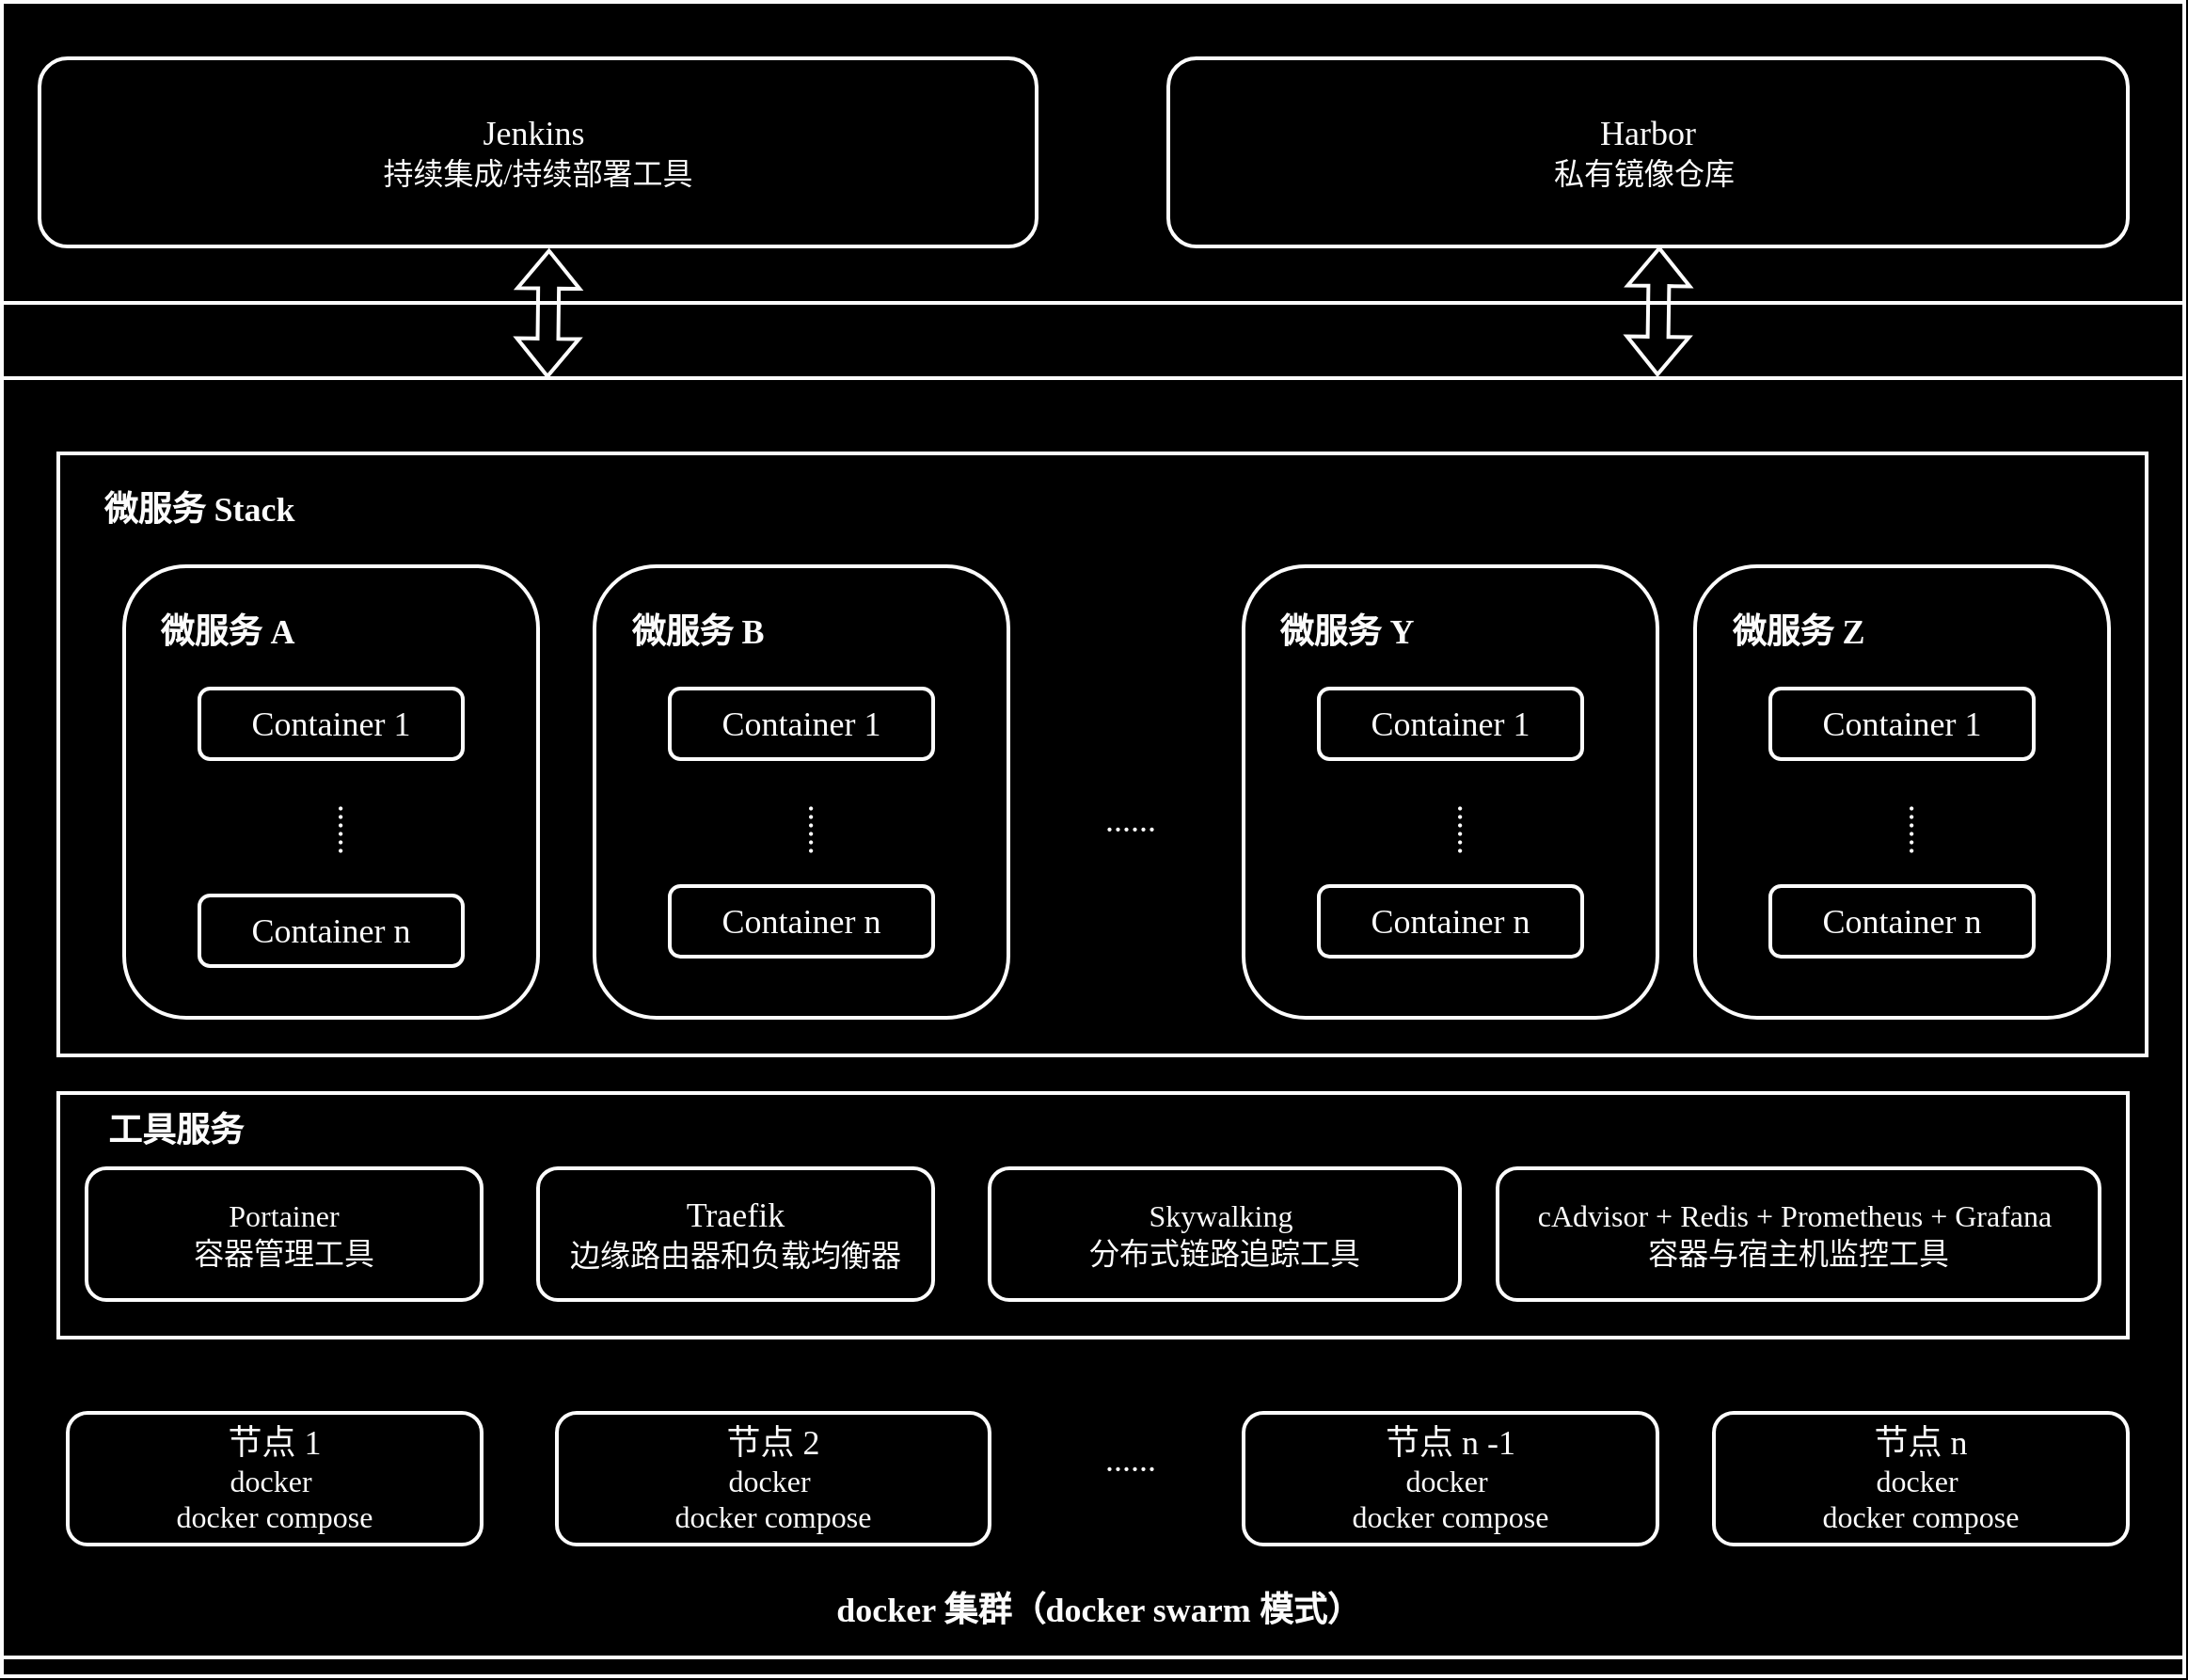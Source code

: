 <mxfile version="24.2.7" type="github">
  <diagram id="C5RBs43oDa-KdzZeNtuy" name="Page-1">
    <mxGraphModel dx="2131" dy="1884" grid="1" gridSize="10" guides="1" tooltips="1" connect="1" arrows="1" fold="1" page="1" pageScale="1" pageWidth="827" pageHeight="1169" background="#000000" math="0" shadow="0">
      <root>
        <mxCell id="WIyWlLk6GJQsqaUBKTNV-0" />
        <mxCell id="WIyWlLk6GJQsqaUBKTNV-1" parent="WIyWlLk6GJQsqaUBKTNV-0" />
        <mxCell id="_ukXYbJVCE4wGKFz86gu-96" value="" style="rounded=0;whiteSpace=wrap;html=1;fontSize=12;glass=0;strokeWidth=2;shadow=0;fillColor=none;fontColor=#FCFCFC;labelBackgroundColor=none;container=0;strokeColor=#FCFCFC;" vertex="1" parent="WIyWlLk6GJQsqaUBKTNV-1">
          <mxGeometry x="-510" y="430" width="1100" height="130" as="geometry" />
        </mxCell>
        <mxCell id="_ukXYbJVCE4wGKFz86gu-115" value="" style="group;fillColor=none;fontColor=#FCFCFC;labelBackgroundColor=#000000;strokeColor=#FCFCFC;strokeWidth=2;container=0;" vertex="1" connectable="0" parent="WIyWlLk6GJQsqaUBKTNV-1">
          <mxGeometry x="-540" y="-150" width="1160" height="890" as="geometry" />
        </mxCell>
        <mxCell id="_ukXYbJVCE4wGKFz86gu-116" value="" style="edgeStyle=orthogonalEdgeStyle;rounded=0;orthogonalLoop=1;jettySize=auto;html=1;labelBackgroundColor=#000000;" edge="1" parent="WIyWlLk6GJQsqaUBKTNV-1">
          <mxGeometry relative="1" as="geometry">
            <mxPoint x="90" y="-50" as="sourcePoint" />
            <mxPoint x="210" y="100" as="targetPoint" />
          </mxGeometry>
        </mxCell>
        <mxCell id="_ukXYbJVCE4wGKFz86gu-5" value="" style="rounded=0;whiteSpace=wrap;html=1;fontSize=12;glass=0;strokeWidth=2;shadow=0;fillColor=none;fontColor=#FCFCFC;labelBackgroundColor=#000000;strokeColor=#FCFCFC;container=0;" vertex="1" parent="WIyWlLk6GJQsqaUBKTNV-1">
          <mxGeometry x="-540" y="50" width="1160" height="680" as="geometry" />
        </mxCell>
        <mxCell id="_ukXYbJVCE4wGKFz86gu-1" value="&lt;font style=&quot;font-size: 18px;&quot; face=&quot;Times New Roman&quot;&gt;节点 1&lt;/font&gt;&lt;div&gt;&lt;font size=&quot;3&quot; style=&quot;&quot; face=&quot;Times New Roman&quot;&gt;docker&amp;nbsp;&lt;/font&gt;&lt;/div&gt;&lt;div&gt;&lt;font size=&quot;3&quot; style=&quot;&quot; face=&quot;Times New Roman&quot;&gt;docker compose&lt;/font&gt;&lt;/div&gt;" style="rounded=1;whiteSpace=wrap;html=1;fontSize=12;glass=0;strokeWidth=2;shadow=0;fontColor=#FCFCFC;labelBackgroundColor=none;container=0;fillColor=none;strokeColor=#FCFCFC;" vertex="1" parent="WIyWlLk6GJQsqaUBKTNV-1">
          <mxGeometry x="-505" y="600" width="220" height="70" as="geometry" />
        </mxCell>
        <mxCell id="_ukXYbJVCE4wGKFz86gu-6" value="&lt;font face=&quot;Times New Roman&quot; style=&quot;font-size: 18px;&quot;&gt;docker 集群（docker swarm 模式）&lt;/font&gt;" style="text;html=1;align=center;verticalAlign=middle;whiteSpace=wrap;rounded=0;fontColor=#FCFCFC;labelBackgroundColor=none;container=0;fontStyle=1" vertex="1" parent="WIyWlLk6GJQsqaUBKTNV-1">
          <mxGeometry x="-102.5" y="670" width="290" height="70" as="geometry" />
        </mxCell>
        <mxCell id="_ukXYbJVCE4wGKFz86gu-8" value="&lt;font style=&quot;font-size: 18px;&quot; face=&quot;Times New Roman&quot;&gt;......&lt;/font&gt;" style="text;html=1;align=center;verticalAlign=middle;whiteSpace=wrap;rounded=0;fontColor=#FCFCFC;labelBackgroundColor=none;container=0;" vertex="1" parent="WIyWlLk6GJQsqaUBKTNV-1">
          <mxGeometry x="20" y="610" width="80" height="30" as="geometry" />
        </mxCell>
        <mxCell id="_ukXYbJVCE4wGKFz86gu-18" value="&lt;font style=&quot;font-size: 18px;&quot; face=&quot;Times New Roman&quot;&gt;节点 2&lt;/font&gt;&lt;div&gt;&lt;font size=&quot;3&quot; style=&quot;&quot; face=&quot;Times New Roman&quot;&gt;docker&amp;nbsp;&lt;/font&gt;&lt;/div&gt;&lt;div&gt;&lt;font size=&quot;3&quot; style=&quot;&quot; face=&quot;Times New Roman&quot;&gt;docker compose&lt;/font&gt;&lt;/div&gt;" style="rounded=1;whiteSpace=wrap;html=1;fontSize=12;glass=0;strokeWidth=2;shadow=0;fontColor=#FCFCFC;labelBackgroundColor=none;container=0;fillColor=none;strokeColor=#FCFCFC;" vertex="1" parent="WIyWlLk6GJQsqaUBKTNV-1">
          <mxGeometry x="-245" y="600" width="230" height="70" as="geometry" />
        </mxCell>
        <mxCell id="_ukXYbJVCE4wGKFz86gu-19" value="&lt;font style=&quot;font-size: 18px;&quot; face=&quot;Times New Roman&quot;&gt;节点 n&lt;/font&gt;&lt;div&gt;&lt;font size=&quot;3&quot; style=&quot;&quot; face=&quot;Times New Roman&quot;&gt;docker&amp;nbsp;&lt;/font&gt;&lt;/div&gt;&lt;div&gt;&lt;font size=&quot;3&quot; style=&quot;&quot; face=&quot;Times New Roman&quot;&gt;docker compose&lt;/font&gt;&lt;/div&gt;" style="rounded=1;whiteSpace=wrap;html=1;fontSize=12;glass=0;strokeWidth=2;shadow=0;fontColor=#FCFCFC;labelBackgroundColor=none;container=0;fillColor=none;strokeColor=#FCFCFC;" vertex="1" parent="WIyWlLk6GJQsqaUBKTNV-1">
          <mxGeometry x="370" y="600" width="220" height="70" as="geometry" />
        </mxCell>
        <mxCell id="_ukXYbJVCE4wGKFz86gu-20" value="&lt;font style=&quot;font-size: 18px;&quot; face=&quot;Times New Roman&quot;&gt;节点 n -1&lt;/font&gt;&lt;div&gt;&lt;font size=&quot;3&quot; style=&quot;&quot; face=&quot;Times New Roman&quot;&gt;docker&amp;nbsp;&lt;/font&gt;&lt;/div&gt;&lt;div&gt;&lt;font size=&quot;3&quot; style=&quot;&quot; face=&quot;Times New Roman&quot;&gt;docker compose&lt;/font&gt;&lt;/div&gt;" style="rounded=1;whiteSpace=wrap;html=1;fontSize=12;glass=0;strokeWidth=2;shadow=0;fontColor=#FCFCFC;labelBackgroundColor=none;container=0;fillColor=none;strokeColor=#FCFCFC;" vertex="1" parent="WIyWlLk6GJQsqaUBKTNV-1">
          <mxGeometry x="120" y="600" width="220" height="70" as="geometry" />
        </mxCell>
        <mxCell id="_ukXYbJVCE4wGKFz86gu-66" value="" style="group;fontColor=#FCFCFC;labelBackgroundColor=#000000;strokeColor=#FCFCFC;fillColor=none;strokeWidth=2;container=0;" vertex="1" connectable="0" parent="WIyWlLk6GJQsqaUBKTNV-1">
          <mxGeometry x="-510" y="90" width="1110" height="320" as="geometry" />
        </mxCell>
        <mxCell id="_ukXYbJVCE4wGKFz86gu-111" value="" style="shape=flexArrow;endArrow=classic;startArrow=classic;html=1;rounded=0;exitX=0.25;exitY=0;exitDx=0;exitDy=0;entryX=0.511;entryY=1.013;entryDx=0;entryDy=0;entryPerimeter=0;fontColor=#FCFCFC;labelBackgroundColor=#000000;strokeColor=#FCFCFC;strokeWidth=2;" edge="1" parent="WIyWlLk6GJQsqaUBKTNV-1" source="_ukXYbJVCE4wGKFz86gu-5" target="_ukXYbJVCE4wGKFz86gu-0">
          <mxGeometry width="100" height="100" relative="1" as="geometry">
            <mxPoint x="-280" y="70" as="sourcePoint" />
            <mxPoint x="-180" y="-30" as="targetPoint" />
          </mxGeometry>
        </mxCell>
        <mxCell id="_ukXYbJVCE4wGKFz86gu-112" value="" style="shape=flexArrow;endArrow=classic;startArrow=classic;html=1;rounded=0;exitX=0.25;exitY=0;exitDx=0;exitDy=0;fontColor=#FCFCFC;labelBackgroundColor=#000000;strokeColor=#FCFCFC;strokeWidth=2;" edge="1" parent="WIyWlLk6GJQsqaUBKTNV-1">
          <mxGeometry width="100" height="100" relative="1" as="geometry">
            <mxPoint x="340" y="49" as="sourcePoint" />
            <mxPoint x="341" y="-20" as="targetPoint" />
          </mxGeometry>
        </mxCell>
        <mxCell id="_ukXYbJVCE4wGKFz86gu-114" value="" style="group;fontColor=#FCFCFC;labelBackgroundColor=#000000;fillColor=none;strokeColor=#FCFCFC;strokeWidth=2;container=0;" vertex="1" connectable="0" parent="WIyWlLk6GJQsqaUBKTNV-1">
          <mxGeometry x="-540" y="-150" width="1160" height="160" as="geometry" />
        </mxCell>
        <mxCell id="_ukXYbJVCE4wGKFz86gu-65" value="&lt;font face=&quot;Times New Roman&quot;&gt;&lt;span style=&quot;font-size: 18px;&quot;&gt;微服务 Stack&lt;/span&gt;&lt;/font&gt;" style="text;html=1;align=center;verticalAlign=middle;whiteSpace=wrap;rounded=0;fontStyle=1;fontColor=#FCFCFC;labelBackgroundColor=none;container=0;" vertex="1" parent="WIyWlLk6GJQsqaUBKTNV-1">
          <mxGeometry x="-500" y="100" width="130" height="40" as="geometry" />
        </mxCell>
        <mxCell id="_ukXYbJVCE4wGKFz86gu-48" value="&lt;font style=&quot;font-size: 18px;&quot; face=&quot;Times New Roman&quot;&gt;......&lt;/font&gt;" style="text;html=1;align=center;verticalAlign=middle;whiteSpace=wrap;rounded=0;fontColor=#FCFCFC;labelBackgroundColor=none;container=0;" vertex="1" parent="WIyWlLk6GJQsqaUBKTNV-1">
          <mxGeometry x="20" y="270" width="80" height="30" as="geometry" />
        </mxCell>
        <mxCell id="_ukXYbJVCE4wGKFz86gu-29" value="&lt;p style=&quot;margin: 0pt 0pt 0.0pt;&quot; class=&quot;MsoNormal&quot;&gt;&lt;br&gt;&lt;/p&gt;" style="rounded=1;whiteSpace=wrap;html=1;fontSize=12;glass=0;strokeWidth=2;shadow=0;fontColor=#FCFCFC;labelBackgroundColor=none;container=0;strokeColor=#FCFCFC;fillColor=none;" vertex="1" parent="WIyWlLk6GJQsqaUBKTNV-1">
          <mxGeometry x="-475" y="150" width="220" height="240" as="geometry" />
        </mxCell>
        <mxCell id="_ukXYbJVCE4wGKFz86gu-30" value="&lt;p style=&quot;margin: 0pt 0pt 0.0pt;&quot; class=&quot;MsoNormal&quot;&gt;&lt;font face=&quot;Times New Roman Regular&quot;&gt;&lt;span style=&quot;font-size: 18px;&quot;&gt;Container 1&lt;/span&gt;&lt;/font&gt;&lt;/p&gt;" style="rounded=1;whiteSpace=wrap;html=1;fontSize=12;glass=0;strokeWidth=2;shadow=0;fontColor=#FCFCFC;labelBackgroundColor=none;container=0;fillColor=none;strokeColor=#FCFCFC;" vertex="1" parent="WIyWlLk6GJQsqaUBKTNV-1">
          <mxGeometry x="-435" y="215" width="140" height="37.5" as="geometry" />
        </mxCell>
        <mxCell id="_ukXYbJVCE4wGKFz86gu-31" value="&lt;font face=&quot;Times New Roman&quot;&gt;&lt;span style=&quot;font-size: 18px;&quot;&gt;微服务 A&lt;/span&gt;&lt;/font&gt;" style="text;html=1;align=center;verticalAlign=middle;whiteSpace=wrap;rounded=0;fontStyle=1;fontColor=#FCFCFC;labelBackgroundColor=#000000;container=0;" vertex="1" parent="WIyWlLk6GJQsqaUBKTNV-1">
          <mxGeometry x="-465" y="165" width="90" height="40" as="geometry" />
        </mxCell>
        <mxCell id="_ukXYbJVCE4wGKFz86gu-33" value="&lt;p style=&quot;margin: 0pt 0pt 0.0pt;&quot; class=&quot;MsoNormal&quot;&gt;&lt;font face=&quot;Times New Roman Regular&quot;&gt;&lt;span style=&quot;font-size: 18px;&quot;&gt;Container n&lt;/span&gt;&lt;/font&gt;&lt;/p&gt;" style="rounded=1;whiteSpace=wrap;html=1;fontSize=12;glass=0;strokeWidth=2;shadow=0;fontColor=#FCFCFC;labelBackgroundColor=none;container=0;fillColor=none;strokeColor=#FCFCFC;" vertex="1" parent="WIyWlLk6GJQsqaUBKTNV-1">
          <mxGeometry x="-435" y="325" width="140" height="37.5" as="geometry" />
        </mxCell>
        <mxCell id="_ukXYbJVCE4wGKFz86gu-34" value="&lt;font style=&quot;font-size: 18px;&quot; face=&quot;Times New Roman&quot;&gt;......&lt;/font&gt;" style="text;html=1;align=center;verticalAlign=middle;whiteSpace=wrap;rounded=0;rotation=90;fontColor=#FCFCFC;labelBackgroundColor=none;container=0;" vertex="1" parent="WIyWlLk6GJQsqaUBKTNV-1">
          <mxGeometry x="-395" y="275" width="80" height="30" as="geometry" />
        </mxCell>
        <mxCell id="_ukXYbJVCE4wGKFz86gu-37" value="&lt;p style=&quot;margin: 0pt 0pt 0.0pt;&quot; class=&quot;MsoNormal&quot;&gt;&lt;br&gt;&lt;/p&gt;" style="rounded=1;whiteSpace=wrap;html=1;fontSize=12;glass=0;strokeWidth=2;shadow=0;fontColor=#FCFCFC;labelBackgroundColor=none;container=0;fillColor=none;strokeColor=#FCFCFC;" vertex="1" parent="WIyWlLk6GJQsqaUBKTNV-1">
          <mxGeometry x="-225" y="150" width="220" height="240" as="geometry" />
        </mxCell>
        <mxCell id="_ukXYbJVCE4wGKFz86gu-38" value="&lt;p style=&quot;margin: 0pt 0pt 0.0pt;&quot; class=&quot;MsoNormal&quot;&gt;&lt;font face=&quot;Times New Roman Regular&quot;&gt;&lt;span style=&quot;font-size: 18px;&quot;&gt;Container 1&lt;/span&gt;&lt;/font&gt;&lt;/p&gt;" style="rounded=1;whiteSpace=wrap;html=1;fontSize=12;glass=0;strokeWidth=2;shadow=0;fontColor=#FCFCFC;labelBackgroundColor=none;container=0;fillColor=none;strokeColor=#FCFCFC;" vertex="1" parent="WIyWlLk6GJQsqaUBKTNV-1">
          <mxGeometry x="-185" y="215" width="140" height="37.5" as="geometry" />
        </mxCell>
        <mxCell id="_ukXYbJVCE4wGKFz86gu-39" value="&lt;font face=&quot;Times New Roman&quot;&gt;&lt;span style=&quot;font-size: 18px;&quot;&gt;微服务 B&lt;/span&gt;&lt;/font&gt;" style="text;html=1;align=center;verticalAlign=middle;whiteSpace=wrap;rounded=0;fontStyle=1;fontColor=#FCFCFC;labelBackgroundColor=none;container=0;" vertex="1" parent="WIyWlLk6GJQsqaUBKTNV-1">
          <mxGeometry x="-215" y="165" width="90" height="40" as="geometry" />
        </mxCell>
        <mxCell id="_ukXYbJVCE4wGKFz86gu-41" value="&lt;font style=&quot;font-size: 18px;&quot; face=&quot;Times New Roman&quot;&gt;......&lt;/font&gt;" style="text;html=1;align=center;verticalAlign=middle;whiteSpace=wrap;rounded=0;rotation=90;fontColor=#FCFCFC;labelBackgroundColor=none;container=0;" vertex="1" parent="WIyWlLk6GJQsqaUBKTNV-1">
          <mxGeometry x="-145" y="275" width="80" height="30" as="geometry" />
        </mxCell>
        <mxCell id="_ukXYbJVCE4wGKFz86gu-14" value="&lt;font style=&quot;font-size: 18px;&quot; face=&quot;Times New Roman&quot;&gt;Traefik&lt;/font&gt;&lt;div&gt;&lt;p style=&quot;margin: 0pt 0pt 0.0pt; text-align: justify; font-size: 10.5pt;&quot; class=&quot;MsoNormal&quot;&gt;&lt;span style=&quot;font-size: 12pt;&quot;&gt;&lt;font face=&quot;yobFlRzFiSTVJPav9Yy1&quot;&gt;边缘路由器和负载均衡器&lt;/font&gt;&lt;/span&gt;&lt;/p&gt;&lt;/div&gt;" style="rounded=1;whiteSpace=wrap;html=1;fontSize=12;glass=0;strokeWidth=2;shadow=0;fontColor=#FCFCFC;labelBackgroundColor=none;container=0;fillColor=none;strokeColor=#FCFCFC;" vertex="1" parent="WIyWlLk6GJQsqaUBKTNV-1">
          <mxGeometry x="-255" y="470" width="210" height="70" as="geometry" />
        </mxCell>
        <mxCell id="_ukXYbJVCE4wGKFz86gu-15" value="&lt;p style=&quot;margin: 0pt 0pt 0.0pt; font-family: &amp;quot;Times New Roman&amp;quot;; font-size: 10.5pt;&quot; class=&quot;MsoNormal&quot;&gt;&lt;span style=&quot;font-family: 仿宋_GB2312; font-size: 12pt;&quot;&gt;&lt;font face=&quot;Times New Roman Regular&quot;&gt;Portainer&lt;/font&gt;&lt;/span&gt;&lt;/p&gt;&lt;div&gt;&lt;p style=&quot;margin: 0pt 0pt 0.0pt; text-align: justify;&quot; class=&quot;MsoNormal&quot;&gt;&lt;font face=&quot;yobFlRzFiSTVJPav9Yy1&quot;&gt;&lt;span style=&quot;font-size: 16px;&quot;&gt;容器管理工具&lt;/span&gt;&lt;/font&gt;&lt;/p&gt;&lt;/div&gt;" style="rounded=1;whiteSpace=wrap;html=1;fontSize=12;glass=0;strokeWidth=2;shadow=0;fontColor=#FCFCFC;labelBackgroundColor=none;container=0;fillColor=none;strokeColor=#FCFCFC;" vertex="1" parent="WIyWlLk6GJQsqaUBKTNV-1">
          <mxGeometry x="-495" y="470" width="210" height="70" as="geometry" />
        </mxCell>
        <mxCell id="_ukXYbJVCE4wGKFz86gu-16" value="&lt;p style=&quot;margin: 0pt 0pt 0.0pt; font-family: &amp;quot;Times New Roman&amp;quot;; font-size: 10.5pt;&quot; class=&quot;MsoNormal&quot;&gt;&lt;span style=&quot;font-family: 仿宋_GB2312; font-size: 12pt;&quot;&gt;&lt;font face=&quot;Times New Roman Regular&quot;&gt;c&lt;/font&gt;&lt;/span&gt;&lt;span style=&quot;font-family: &amp;quot;Times New Roman Regular&amp;quot;; font-size: 12pt;&quot;&gt;A&lt;/span&gt;&lt;span style=&quot;font-family: 仿宋_GB2312; font-size: 12pt;&quot;&gt;&lt;font face=&quot;Times New Roman Regular&quot;&gt;dvisor + Redis + Prometheus + Grafana&amp;nbsp;&lt;/font&gt;&lt;/span&gt;&lt;/p&gt;&lt;div&gt;&lt;p style=&quot;margin: 0pt 0pt 0.0pt;&quot; class=&quot;MsoNormal&quot;&gt;&lt;font face=&quot;yobFlRzFiSTVJPav9Yy1&quot;&gt;&lt;span style=&quot;font-size: 16px;&quot;&gt;容器与宿主机监控工具&lt;/span&gt;&lt;/font&gt;&lt;/p&gt;&lt;/div&gt;" style="rounded=1;whiteSpace=wrap;html=1;fontSize=12;glass=0;strokeWidth=2;shadow=0;align=center;fontColor=#FCFCFC;labelBackgroundColor=none;container=0;fillColor=none;strokeColor=#FCFCFC;" vertex="1" parent="WIyWlLk6GJQsqaUBKTNV-1">
          <mxGeometry x="255" y="470" width="320" height="70" as="geometry" />
        </mxCell>
        <mxCell id="_ukXYbJVCE4wGKFz86gu-17" value="&lt;p style=&quot;margin: 0pt 0pt 0.0pt; font-family: &amp;quot;Times New Roman&amp;quot;; font-size: 10.5pt;&quot; class=&quot;MsoNormal&quot;&gt;&lt;span style=&quot;font-family: 仿宋_GB2312; font-size: 12pt;&quot;&gt;&lt;font face=&quot;Times New Roman Regular&quot;&gt;Skywalking&amp;nbsp;&lt;/font&gt;&lt;/span&gt;&lt;/p&gt;&lt;div&gt;&lt;p style=&quot;margin: 0pt 0pt 0.0pt;&quot; class=&quot;MsoNormal&quot;&gt;&lt;font face=&quot;yobFlRzFiSTVJPav9Yy1&quot;&gt;&lt;span style=&quot;font-size: 16px;&quot;&gt;分布式链路追踪工具&lt;/span&gt;&lt;/font&gt;&lt;/p&gt;&lt;/div&gt;" style="rounded=1;whiteSpace=wrap;html=1;fontSize=12;glass=0;strokeWidth=2;shadow=0;align=center;fontColor=#FCFCFC;labelBackgroundColor=none;container=0;fillColor=none;strokeColor=#FCFCFC;" vertex="1" parent="WIyWlLk6GJQsqaUBKTNV-1">
          <mxGeometry x="-15" y="470" width="250" height="70" as="geometry" />
        </mxCell>
        <mxCell id="_ukXYbJVCE4wGKFz86gu-98" value="&lt;font face=&quot;Times New Roman&quot;&gt;&lt;span style=&quot;font-size: 18px;&quot;&gt;工具服务&lt;/span&gt;&lt;/font&gt;" style="text;html=1;align=center;verticalAlign=middle;whiteSpace=wrap;rounded=0;fontStyle=1;fontColor=#FCFCFC;labelBackgroundColor=none;container=0;" vertex="1" parent="WIyWlLk6GJQsqaUBKTNV-1">
          <mxGeometry x="-510" y="430" width="125" height="40" as="geometry" />
        </mxCell>
        <mxCell id="_ukXYbJVCE4wGKFz86gu-0" value="&lt;font face=&quot;Times New Roman&quot; style=&quot;font-size: 18px;&quot;&gt;Jenkins&amp;nbsp;&lt;/font&gt;&lt;div&gt;&lt;font face=&quot;RUwg2uM1JFRjtRuIZe-r&quot; size=&quot;3&quot;&gt;持续集成/持续部署工具&lt;/font&gt;&lt;/div&gt;" style="rounded=1;whiteSpace=wrap;html=1;fontSize=12;glass=0;strokeWidth=2;shadow=0;fontColor=#FCFCFC;labelBackgroundColor=none;fillColor=none;strokeColor=#FCFCFC;container=0;" vertex="1" parent="WIyWlLk6GJQsqaUBKTNV-1">
          <mxGeometry x="-520" y="-120" width="530" height="100" as="geometry" />
        </mxCell>
        <mxCell id="_ukXYbJVCE4wGKFz86gu-12" value="&lt;font face=&quot;Times New Roman&quot; style=&quot;font-size: 18px;&quot;&gt;Harbor&lt;/font&gt;&lt;div&gt;&lt;font face=&quot;kddPSrj0EZQL9UMXb2O5&quot; size=&quot;3&quot; style=&quot;&quot;&gt;私有镜像仓库&amp;nbsp;&lt;/font&gt;&lt;/div&gt;" style="rounded=1;whiteSpace=wrap;html=1;fontSize=12;glass=0;strokeWidth=2;shadow=0;fontColor=#FCFCFC;labelBackgroundColor=none;fillColor=none;strokeColor=#FCFCFC;container=0;" vertex="1" parent="WIyWlLk6GJQsqaUBKTNV-1">
          <mxGeometry x="80" y="-120" width="510" height="100" as="geometry" />
        </mxCell>
        <mxCell id="_ukXYbJVCE4wGKFz86gu-118" value="&lt;p style=&quot;margin: 0pt 0pt 0.0pt;&quot; class=&quot;MsoNormal&quot;&gt;&lt;font face=&quot;Times New Roman Regular&quot;&gt;&lt;span style=&quot;font-size: 18px;&quot;&gt;Container n&lt;/span&gt;&lt;/font&gt;&lt;/p&gt;" style="rounded=1;whiteSpace=wrap;html=1;fontSize=12;glass=0;strokeWidth=2;shadow=0;fontColor=#FCFCFC;labelBackgroundColor=none;container=0;fillColor=none;strokeColor=#FCFCFC;" vertex="1" parent="WIyWlLk6GJQsqaUBKTNV-1">
          <mxGeometry x="-185" y="320" width="140" height="37.5" as="geometry" />
        </mxCell>
        <mxCell id="_ukXYbJVCE4wGKFz86gu-120" value="&lt;p style=&quot;margin: 0pt 0pt 0.0pt;&quot; class=&quot;MsoNormal&quot;&gt;&lt;br&gt;&lt;/p&gt;" style="rounded=1;whiteSpace=wrap;html=1;fontSize=12;glass=0;strokeWidth=2;shadow=0;fontColor=#FCFCFC;labelBackgroundColor=none;container=0;fillColor=none;strokeColor=#FCFCFC;" vertex="1" parent="WIyWlLk6GJQsqaUBKTNV-1">
          <mxGeometry x="120" y="150" width="220" height="240" as="geometry" />
        </mxCell>
        <mxCell id="_ukXYbJVCE4wGKFz86gu-121" value="&lt;p style=&quot;margin: 0pt 0pt 0.0pt;&quot; class=&quot;MsoNormal&quot;&gt;&lt;font face=&quot;Times New Roman Regular&quot;&gt;&lt;span style=&quot;font-size: 18px;&quot;&gt;Container 1&lt;/span&gt;&lt;/font&gt;&lt;/p&gt;" style="rounded=1;whiteSpace=wrap;html=1;fontSize=12;glass=0;strokeWidth=2;shadow=0;fontColor=#FCFCFC;labelBackgroundColor=none;container=0;fillColor=none;strokeColor=#FCFCFC;" vertex="1" parent="WIyWlLk6GJQsqaUBKTNV-1">
          <mxGeometry x="160" y="215" width="140" height="37.5" as="geometry" />
        </mxCell>
        <mxCell id="_ukXYbJVCE4wGKFz86gu-122" value="&lt;font face=&quot;Times New Roman&quot;&gt;&lt;span style=&quot;font-size: 18px;&quot;&gt;微服务 Y&lt;/span&gt;&lt;/font&gt;" style="text;html=1;align=center;verticalAlign=middle;whiteSpace=wrap;rounded=0;fontStyle=1;fontColor=#FCFCFC;labelBackgroundColor=none;container=0;" vertex="1" parent="WIyWlLk6GJQsqaUBKTNV-1">
          <mxGeometry x="130" y="165" width="90" height="40" as="geometry" />
        </mxCell>
        <mxCell id="_ukXYbJVCE4wGKFz86gu-123" value="&lt;font style=&quot;font-size: 18px;&quot; face=&quot;Times New Roman&quot;&gt;......&lt;/font&gt;" style="text;html=1;align=center;verticalAlign=middle;whiteSpace=wrap;rounded=0;rotation=90;fontColor=#FCFCFC;labelBackgroundColor=none;container=0;" vertex="1" parent="WIyWlLk6GJQsqaUBKTNV-1">
          <mxGeometry x="200" y="275" width="80" height="30" as="geometry" />
        </mxCell>
        <mxCell id="_ukXYbJVCE4wGKFz86gu-124" value="&lt;p style=&quot;margin: 0pt 0pt 0.0pt;&quot; class=&quot;MsoNormal&quot;&gt;&lt;font face=&quot;Times New Roman Regular&quot;&gt;&lt;span style=&quot;font-size: 18px;&quot;&gt;Container n&lt;/span&gt;&lt;/font&gt;&lt;/p&gt;" style="rounded=1;whiteSpace=wrap;html=1;fontSize=12;glass=0;strokeWidth=2;shadow=0;fontColor=#FCFCFC;labelBackgroundColor=none;container=0;fillColor=none;strokeColor=#FCFCFC;" vertex="1" parent="WIyWlLk6GJQsqaUBKTNV-1">
          <mxGeometry x="160" y="320" width="140" height="37.5" as="geometry" />
        </mxCell>
        <mxCell id="_ukXYbJVCE4wGKFz86gu-125" value="&lt;p style=&quot;margin: 0pt 0pt 0.0pt;&quot; class=&quot;MsoNormal&quot;&gt;&lt;br&gt;&lt;/p&gt;" style="rounded=1;whiteSpace=wrap;html=1;fontSize=12;glass=0;strokeWidth=2;shadow=0;fontColor=#FCFCFC;labelBackgroundColor=none;container=0;fillColor=none;strokeColor=#FCFCFC;" vertex="1" parent="WIyWlLk6GJQsqaUBKTNV-1">
          <mxGeometry x="360" y="150" width="220" height="240" as="geometry" />
        </mxCell>
        <mxCell id="_ukXYbJVCE4wGKFz86gu-126" value="&lt;p style=&quot;margin: 0pt 0pt 0.0pt;&quot; class=&quot;MsoNormal&quot;&gt;&lt;font face=&quot;Times New Roman Regular&quot;&gt;&lt;span style=&quot;font-size: 18px;&quot;&gt;Container 1&lt;/span&gt;&lt;/font&gt;&lt;/p&gt;" style="rounded=1;whiteSpace=wrap;html=1;fontSize=12;glass=0;strokeWidth=2;shadow=0;fontColor=#FCFCFC;labelBackgroundColor=none;container=0;fillColor=none;strokeColor=#FCFCFC;" vertex="1" parent="WIyWlLk6GJQsqaUBKTNV-1">
          <mxGeometry x="400" y="215" width="140" height="37.5" as="geometry" />
        </mxCell>
        <mxCell id="_ukXYbJVCE4wGKFz86gu-127" value="&lt;font face=&quot;Times New Roman&quot;&gt;&lt;span style=&quot;font-size: 18px;&quot;&gt;微服务 Z&lt;/span&gt;&lt;/font&gt;" style="text;html=1;align=center;verticalAlign=middle;whiteSpace=wrap;rounded=0;fontStyle=1;fontColor=#FCFCFC;labelBackgroundColor=none;container=0;" vertex="1" parent="WIyWlLk6GJQsqaUBKTNV-1">
          <mxGeometry x="370" y="165" width="90" height="40" as="geometry" />
        </mxCell>
        <mxCell id="_ukXYbJVCE4wGKFz86gu-128" value="&lt;font style=&quot;font-size: 18px;&quot; face=&quot;Times New Roman&quot;&gt;......&lt;/font&gt;" style="text;html=1;align=center;verticalAlign=middle;whiteSpace=wrap;rounded=0;rotation=90;fontColor=#FCFCFC;labelBackgroundColor=none;container=0;" vertex="1" parent="WIyWlLk6GJQsqaUBKTNV-1">
          <mxGeometry x="440" y="275" width="80" height="30" as="geometry" />
        </mxCell>
        <mxCell id="_ukXYbJVCE4wGKFz86gu-129" value="&lt;p style=&quot;margin: 0pt 0pt 0.0pt;&quot; class=&quot;MsoNormal&quot;&gt;&lt;font face=&quot;Times New Roman Regular&quot;&gt;&lt;span style=&quot;font-size: 18px;&quot;&gt;Container n&lt;/span&gt;&lt;/font&gt;&lt;/p&gt;" style="rounded=1;whiteSpace=wrap;html=1;fontSize=12;glass=0;strokeWidth=2;shadow=0;fontColor=#FCFCFC;labelBackgroundColor=none;container=0;fillColor=none;strokeColor=#FCFCFC;" vertex="1" parent="WIyWlLk6GJQsqaUBKTNV-1">
          <mxGeometry x="400" y="320" width="140" height="37.5" as="geometry" />
        </mxCell>
      </root>
    </mxGraphModel>
  </diagram>
</mxfile>
